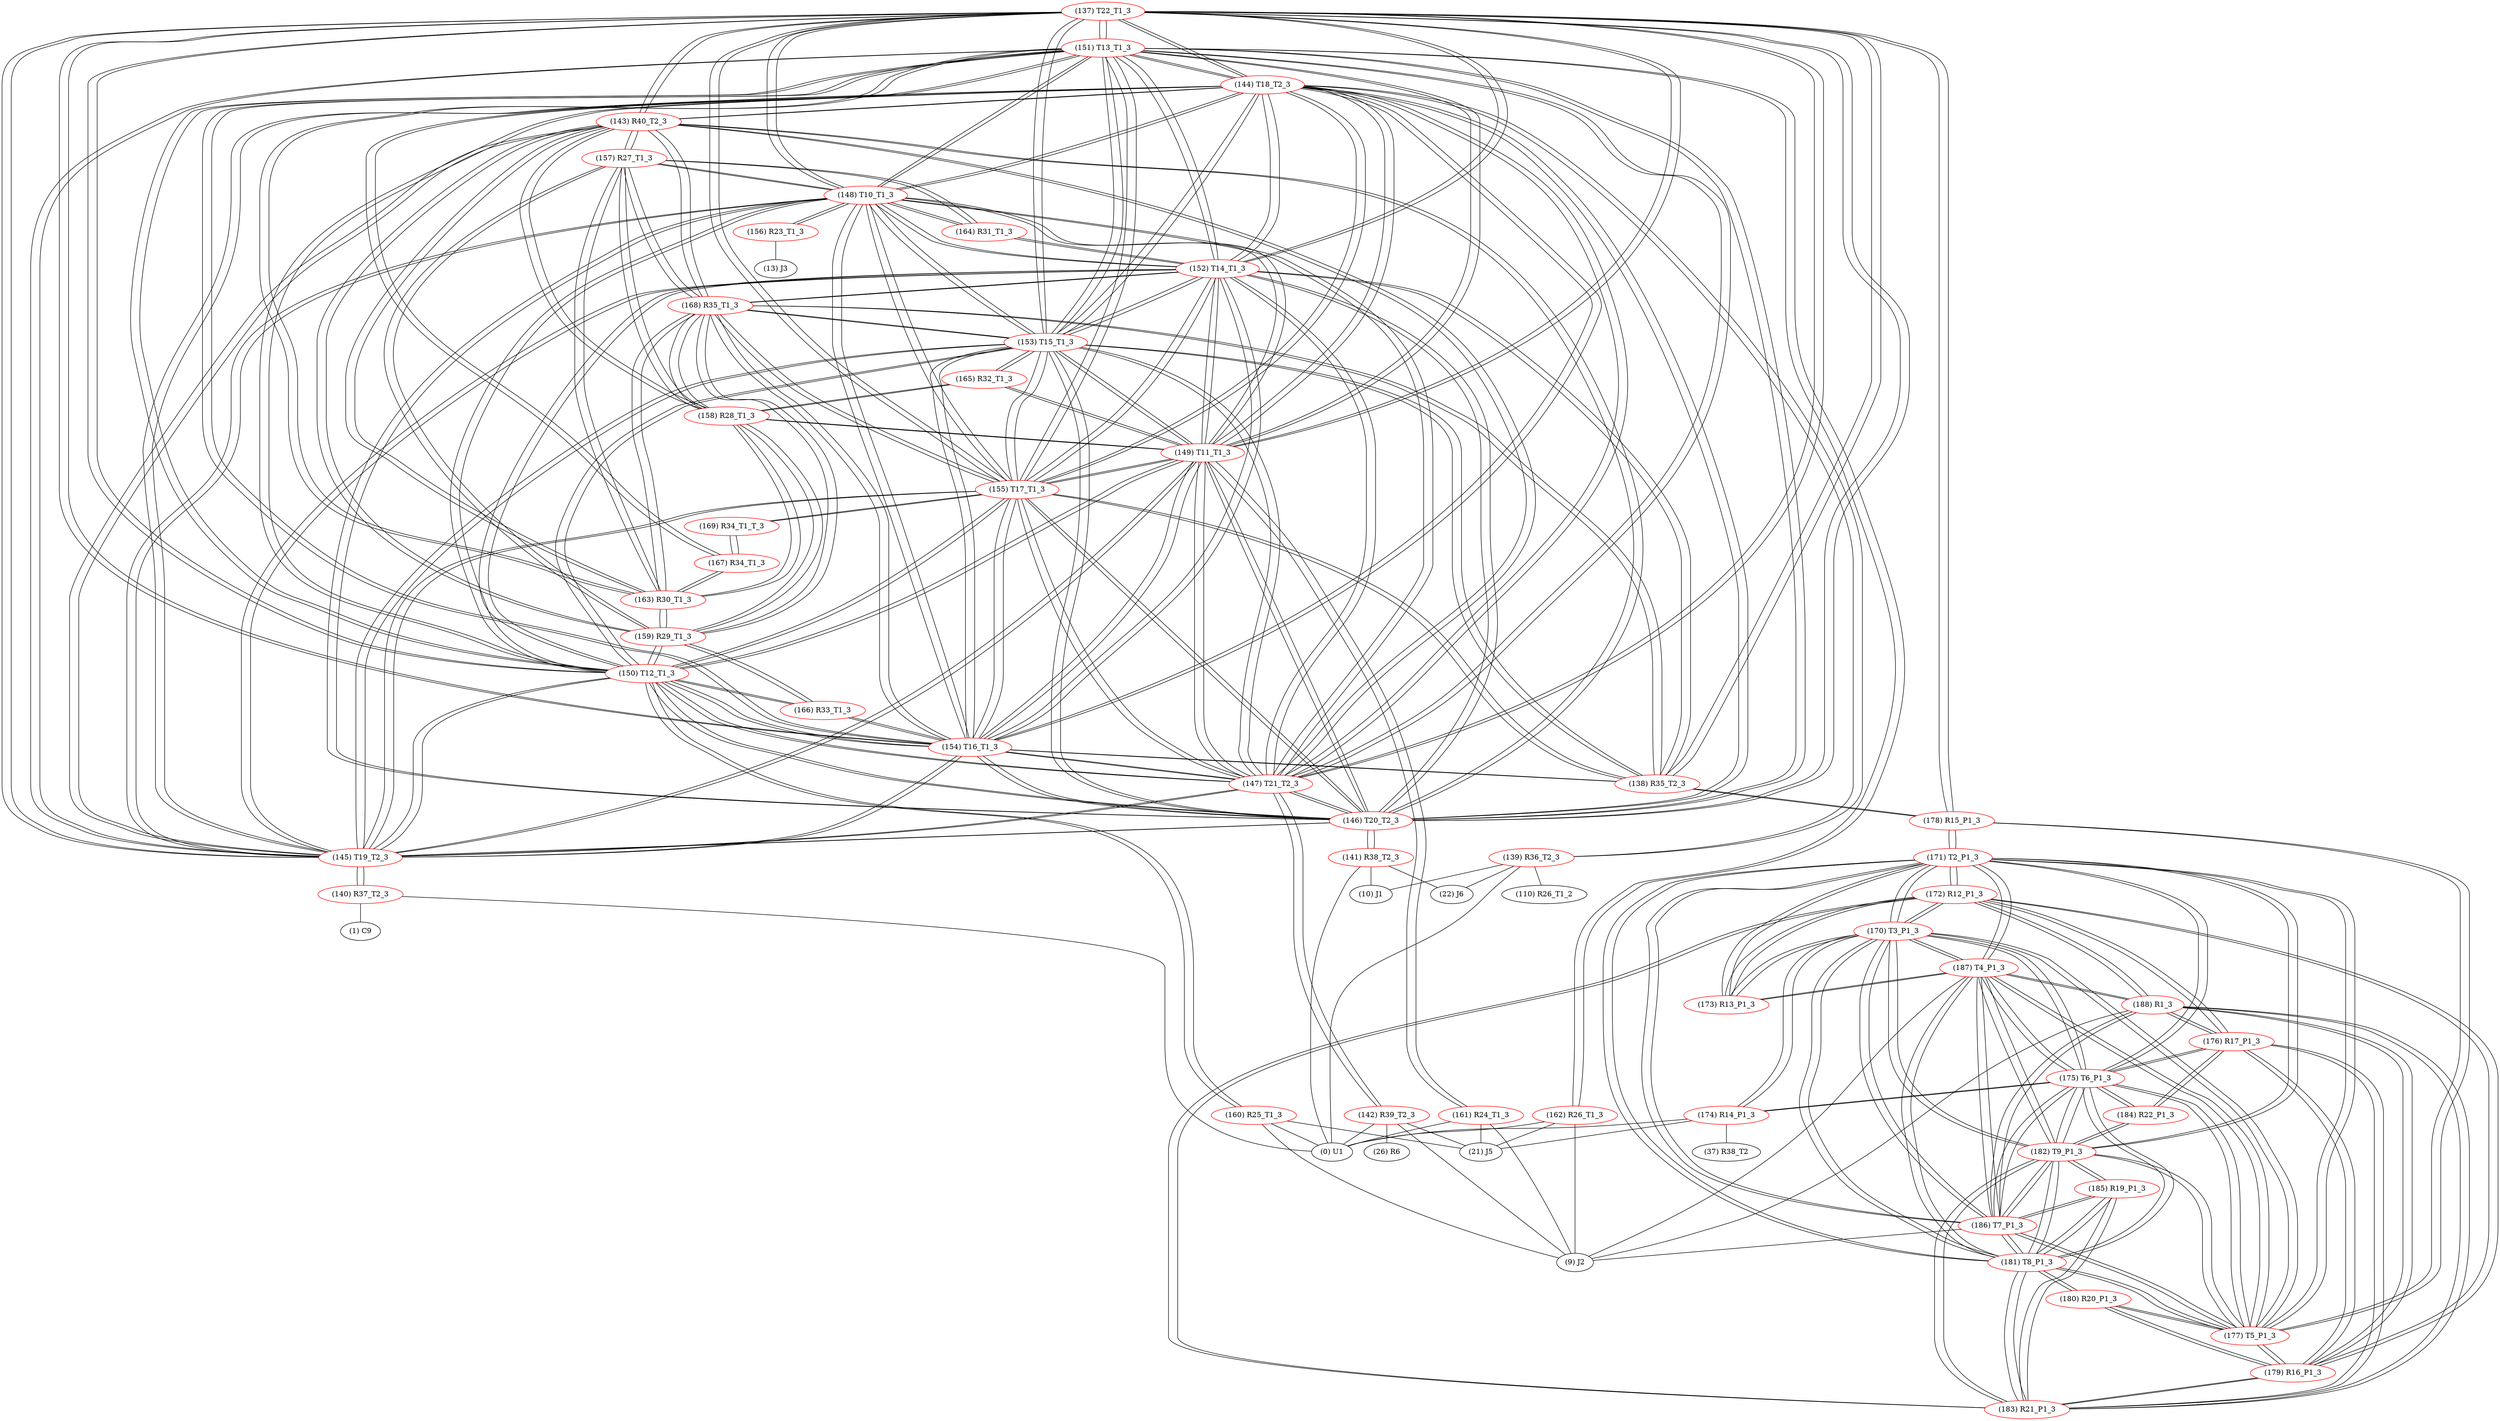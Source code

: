 graph {
	137 [label="(137) T22_T1_3" color=red]
	151 [label="(151) T13_T1_3"]
	144 [label="(144) T18_T2_3"]
	145 [label="(145) T19_T2_3"]
	150 [label="(150) T12_T1_3"]
	153 [label="(153) T15_T1_3"]
	152 [label="(152) T14_T1_3"]
	146 [label="(146) T20_T2_3"]
	147 [label="(147) T21_T2_3"]
	149 [label="(149) T11_T1_3"]
	148 [label="(148) T10_T1_3"]
	154 [label="(154) T16_T1_3"]
	155 [label="(155) T17_T1_3"]
	143 [label="(143) R40_T2_3"]
	178 [label="(178) R15_P1_3"]
	138 [label="(138) R35_T2_3"]
	138 [label="(138) R35_T2_3" color=red]
	153 [label="(153) T15_T1_3"]
	154 [label="(154) T16_T1_3"]
	152 [label="(152) T14_T1_3"]
	155 [label="(155) T17_T1_3"]
	168 [label="(168) R35_T1_3"]
	178 [label="(178) R15_P1_3"]
	137 [label="(137) T22_T1_3"]
	139 [label="(139) R36_T2_3" color=red]
	10 [label="(10) J1"]
	0 [label="(0) U1"]
	22 [label="(22) J6"]
	110 [label="(110) R26_T1_2"]
	144 [label="(144) T18_T2_3"]
	140 [label="(140) R37_T2_3" color=red]
	1 [label="(1) C9"]
	0 [label="(0) U1"]
	145 [label="(145) T19_T2_3"]
	141 [label="(141) R38_T2_3" color=red]
	10 [label="(10) J1"]
	22 [label="(22) J6"]
	0 [label="(0) U1"]
	146 [label="(146) T20_T2_3"]
	142 [label="(142) R39_T2_3" color=red]
	9 [label="(9) J2"]
	0 [label="(0) U1"]
	21 [label="(21) J5"]
	26 [label="(26) R6"]
	147 [label="(147) T21_T2_3"]
	143 [label="(143) R40_T2_3" color=red]
	145 [label="(145) T19_T2_3"]
	146 [label="(146) T20_T2_3"]
	147 [label="(147) T21_T2_3"]
	137 [label="(137) T22_T1_3"]
	144 [label="(144) T18_T2_3"]
	159 [label="(159) R29_T1_3"]
	158 [label="(158) R28_T1_3"]
	163 [label="(163) R30_T1_3"]
	157 [label="(157) R27_T1_3"]
	168 [label="(168) R35_T1_3"]
	144 [label="(144) T18_T2_3" color=red]
	151 [label="(151) T13_T1_3"]
	145 [label="(145) T19_T2_3"]
	150 [label="(150) T12_T1_3"]
	153 [label="(153) T15_T1_3"]
	152 [label="(152) T14_T1_3"]
	146 [label="(146) T20_T2_3"]
	147 [label="(147) T21_T2_3"]
	149 [label="(149) T11_T1_3"]
	148 [label="(148) T10_T1_3"]
	137 [label="(137) T22_T1_3"]
	154 [label="(154) T16_T1_3"]
	155 [label="(155) T17_T1_3"]
	143 [label="(143) R40_T2_3"]
	139 [label="(139) R36_T2_3"]
	145 [label="(145) T19_T2_3" color=red]
	151 [label="(151) T13_T1_3"]
	144 [label="(144) T18_T2_3"]
	150 [label="(150) T12_T1_3"]
	153 [label="(153) T15_T1_3"]
	152 [label="(152) T14_T1_3"]
	146 [label="(146) T20_T2_3"]
	147 [label="(147) T21_T2_3"]
	149 [label="(149) T11_T1_3"]
	148 [label="(148) T10_T1_3"]
	137 [label="(137) T22_T1_3"]
	154 [label="(154) T16_T1_3"]
	155 [label="(155) T17_T1_3"]
	143 [label="(143) R40_T2_3"]
	140 [label="(140) R37_T2_3"]
	146 [label="(146) T20_T2_3" color=red]
	151 [label="(151) T13_T1_3"]
	144 [label="(144) T18_T2_3"]
	145 [label="(145) T19_T2_3"]
	150 [label="(150) T12_T1_3"]
	153 [label="(153) T15_T1_3"]
	152 [label="(152) T14_T1_3"]
	147 [label="(147) T21_T2_3"]
	149 [label="(149) T11_T1_3"]
	148 [label="(148) T10_T1_3"]
	137 [label="(137) T22_T1_3"]
	154 [label="(154) T16_T1_3"]
	155 [label="(155) T17_T1_3"]
	143 [label="(143) R40_T2_3"]
	141 [label="(141) R38_T2_3"]
	147 [label="(147) T21_T2_3" color=red]
	151 [label="(151) T13_T1_3"]
	144 [label="(144) T18_T2_3"]
	145 [label="(145) T19_T2_3"]
	150 [label="(150) T12_T1_3"]
	153 [label="(153) T15_T1_3"]
	152 [label="(152) T14_T1_3"]
	146 [label="(146) T20_T2_3"]
	149 [label="(149) T11_T1_3"]
	148 [label="(148) T10_T1_3"]
	137 [label="(137) T22_T1_3"]
	154 [label="(154) T16_T1_3"]
	155 [label="(155) T17_T1_3"]
	143 [label="(143) R40_T2_3"]
	142 [label="(142) R39_T2_3"]
	148 [label="(148) T10_T1_3" color=red]
	151 [label="(151) T13_T1_3"]
	144 [label="(144) T18_T2_3"]
	145 [label="(145) T19_T2_3"]
	150 [label="(150) T12_T1_3"]
	153 [label="(153) T15_T1_3"]
	152 [label="(152) T14_T1_3"]
	146 [label="(146) T20_T2_3"]
	147 [label="(147) T21_T2_3"]
	149 [label="(149) T11_T1_3"]
	137 [label="(137) T22_T1_3"]
	154 [label="(154) T16_T1_3"]
	155 [label="(155) T17_T1_3"]
	156 [label="(156) R23_T1_3"]
	157 [label="(157) R27_T1_3"]
	164 [label="(164) R31_T1_3"]
	149 [label="(149) T11_T1_3" color=red]
	151 [label="(151) T13_T1_3"]
	144 [label="(144) T18_T2_3"]
	145 [label="(145) T19_T2_3"]
	150 [label="(150) T12_T1_3"]
	153 [label="(153) T15_T1_3"]
	152 [label="(152) T14_T1_3"]
	146 [label="(146) T20_T2_3"]
	147 [label="(147) T21_T2_3"]
	148 [label="(148) T10_T1_3"]
	137 [label="(137) T22_T1_3"]
	154 [label="(154) T16_T1_3"]
	155 [label="(155) T17_T1_3"]
	161 [label="(161) R24_T1_3"]
	165 [label="(165) R32_T1_3"]
	158 [label="(158) R28_T1_3"]
	150 [label="(150) T12_T1_3" color=red]
	151 [label="(151) T13_T1_3"]
	144 [label="(144) T18_T2_3"]
	145 [label="(145) T19_T2_3"]
	153 [label="(153) T15_T1_3"]
	152 [label="(152) T14_T1_3"]
	146 [label="(146) T20_T2_3"]
	147 [label="(147) T21_T2_3"]
	149 [label="(149) T11_T1_3"]
	148 [label="(148) T10_T1_3"]
	137 [label="(137) T22_T1_3"]
	154 [label="(154) T16_T1_3"]
	155 [label="(155) T17_T1_3"]
	166 [label="(166) R33_T1_3"]
	159 [label="(159) R29_T1_3"]
	160 [label="(160) R25_T1_3"]
	151 [label="(151) T13_T1_3" color=red]
	144 [label="(144) T18_T2_3"]
	145 [label="(145) T19_T2_3"]
	150 [label="(150) T12_T1_3"]
	153 [label="(153) T15_T1_3"]
	152 [label="(152) T14_T1_3"]
	146 [label="(146) T20_T2_3"]
	147 [label="(147) T21_T2_3"]
	149 [label="(149) T11_T1_3"]
	148 [label="(148) T10_T1_3"]
	137 [label="(137) T22_T1_3"]
	154 [label="(154) T16_T1_3"]
	155 [label="(155) T17_T1_3"]
	163 [label="(163) R30_T1_3"]
	167 [label="(167) R34_T1_3"]
	162 [label="(162) R26_T1_3"]
	152 [label="(152) T14_T1_3" color=red]
	151 [label="(151) T13_T1_3"]
	144 [label="(144) T18_T2_3"]
	145 [label="(145) T19_T2_3"]
	150 [label="(150) T12_T1_3"]
	153 [label="(153) T15_T1_3"]
	146 [label="(146) T20_T2_3"]
	147 [label="(147) T21_T2_3"]
	149 [label="(149) T11_T1_3"]
	148 [label="(148) T10_T1_3"]
	137 [label="(137) T22_T1_3"]
	154 [label="(154) T16_T1_3"]
	155 [label="(155) T17_T1_3"]
	138 [label="(138) R35_T2_3"]
	168 [label="(168) R35_T1_3"]
	164 [label="(164) R31_T1_3"]
	153 [label="(153) T15_T1_3" color=red]
	151 [label="(151) T13_T1_3"]
	144 [label="(144) T18_T2_3"]
	145 [label="(145) T19_T2_3"]
	150 [label="(150) T12_T1_3"]
	152 [label="(152) T14_T1_3"]
	146 [label="(146) T20_T2_3"]
	147 [label="(147) T21_T2_3"]
	149 [label="(149) T11_T1_3"]
	148 [label="(148) T10_T1_3"]
	137 [label="(137) T22_T1_3"]
	154 [label="(154) T16_T1_3"]
	155 [label="(155) T17_T1_3"]
	138 [label="(138) R35_T2_3"]
	168 [label="(168) R35_T1_3"]
	165 [label="(165) R32_T1_3"]
	154 [label="(154) T16_T1_3" color=red]
	151 [label="(151) T13_T1_3"]
	144 [label="(144) T18_T2_3"]
	145 [label="(145) T19_T2_3"]
	150 [label="(150) T12_T1_3"]
	153 [label="(153) T15_T1_3"]
	152 [label="(152) T14_T1_3"]
	146 [label="(146) T20_T2_3"]
	147 [label="(147) T21_T2_3"]
	149 [label="(149) T11_T1_3"]
	148 [label="(148) T10_T1_3"]
	137 [label="(137) T22_T1_3"]
	155 [label="(155) T17_T1_3"]
	138 [label="(138) R35_T2_3"]
	168 [label="(168) R35_T1_3"]
	166 [label="(166) R33_T1_3"]
	155 [label="(155) T17_T1_3" color=red]
	151 [label="(151) T13_T1_3"]
	144 [label="(144) T18_T2_3"]
	145 [label="(145) T19_T2_3"]
	150 [label="(150) T12_T1_3"]
	153 [label="(153) T15_T1_3"]
	152 [label="(152) T14_T1_3"]
	146 [label="(146) T20_T2_3"]
	147 [label="(147) T21_T2_3"]
	149 [label="(149) T11_T1_3"]
	148 [label="(148) T10_T1_3"]
	137 [label="(137) T22_T1_3"]
	154 [label="(154) T16_T1_3"]
	138 [label="(138) R35_T2_3"]
	168 [label="(168) R35_T1_3"]
	169 [label="(169) R34_T1_T_3"]
	156 [label="(156) R23_T1_3" color=red]
	13 [label="(13) J3"]
	148 [label="(148) T10_T1_3"]
	157 [label="(157) R27_T1_3" color=red]
	143 [label="(143) R40_T2_3"]
	159 [label="(159) R29_T1_3"]
	158 [label="(158) R28_T1_3"]
	163 [label="(163) R30_T1_3"]
	168 [label="(168) R35_T1_3"]
	148 [label="(148) T10_T1_3"]
	164 [label="(164) R31_T1_3"]
	158 [label="(158) R28_T1_3" color=red]
	143 [label="(143) R40_T2_3"]
	159 [label="(159) R29_T1_3"]
	163 [label="(163) R30_T1_3"]
	157 [label="(157) R27_T1_3"]
	168 [label="(168) R35_T1_3"]
	165 [label="(165) R32_T1_3"]
	149 [label="(149) T11_T1_3"]
	159 [label="(159) R29_T1_3" color=red]
	143 [label="(143) R40_T2_3"]
	158 [label="(158) R28_T1_3"]
	163 [label="(163) R30_T1_3"]
	157 [label="(157) R27_T1_3"]
	168 [label="(168) R35_T1_3"]
	166 [label="(166) R33_T1_3"]
	150 [label="(150) T12_T1_3"]
	160 [label="(160) R25_T1_3" color=red]
	9 [label="(9) J2"]
	0 [label="(0) U1"]
	21 [label="(21) J5"]
	150 [label="(150) T12_T1_3"]
	161 [label="(161) R24_T1_3" color=red]
	21 [label="(21) J5"]
	0 [label="(0) U1"]
	9 [label="(9) J2"]
	149 [label="(149) T11_T1_3"]
	162 [label="(162) R26_T1_3" color=red]
	21 [label="(21) J5"]
	9 [label="(9) J2"]
	0 [label="(0) U1"]
	151 [label="(151) T13_T1_3"]
	163 [label="(163) R30_T1_3" color=red]
	143 [label="(143) R40_T2_3"]
	159 [label="(159) R29_T1_3"]
	158 [label="(158) R28_T1_3"]
	157 [label="(157) R27_T1_3"]
	168 [label="(168) R35_T1_3"]
	167 [label="(167) R34_T1_3"]
	151 [label="(151) T13_T1_3"]
	164 [label="(164) R31_T1_3" color=red]
	157 [label="(157) R27_T1_3"]
	148 [label="(148) T10_T1_3"]
	152 [label="(152) T14_T1_3"]
	165 [label="(165) R32_T1_3" color=red]
	153 [label="(153) T15_T1_3"]
	149 [label="(149) T11_T1_3"]
	158 [label="(158) R28_T1_3"]
	166 [label="(166) R33_T1_3" color=red]
	154 [label="(154) T16_T1_3"]
	150 [label="(150) T12_T1_3"]
	159 [label="(159) R29_T1_3"]
	167 [label="(167) R34_T1_3" color=red]
	163 [label="(163) R30_T1_3"]
	151 [label="(151) T13_T1_3"]
	169 [label="(169) R34_T1_T_3"]
	168 [label="(168) R35_T1_3" color=red]
	153 [label="(153) T15_T1_3"]
	154 [label="(154) T16_T1_3"]
	152 [label="(152) T14_T1_3"]
	155 [label="(155) T17_T1_3"]
	138 [label="(138) R35_T2_3"]
	143 [label="(143) R40_T2_3"]
	159 [label="(159) R29_T1_3"]
	158 [label="(158) R28_T1_3"]
	163 [label="(163) R30_T1_3"]
	157 [label="(157) R27_T1_3"]
	169 [label="(169) R34_T1_T_3" color=red]
	155 [label="(155) T17_T1_3"]
	167 [label="(167) R34_T1_3"]
	170 [label="(170) T3_P1_3" color=red]
	187 [label="(187) T4_P1_3"]
	186 [label="(186) T7_P1_3"]
	177 [label="(177) T5_P1_3"]
	182 [label="(182) T9_P1_3"]
	181 [label="(181) T8_P1_3"]
	175 [label="(175) T6_P1_3"]
	171 [label="(171) T2_P1_3"]
	174 [label="(174) R14_P1_3"]
	173 [label="(173) R13_P1_3"]
	172 [label="(172) R12_P1_3"]
	171 [label="(171) T2_P1_3" color=red]
	170 [label="(170) T3_P1_3"]
	187 [label="(187) T4_P1_3"]
	186 [label="(186) T7_P1_3"]
	177 [label="(177) T5_P1_3"]
	182 [label="(182) T9_P1_3"]
	181 [label="(181) T8_P1_3"]
	175 [label="(175) T6_P1_3"]
	173 [label="(173) R13_P1_3"]
	172 [label="(172) R12_P1_3"]
	178 [label="(178) R15_P1_3"]
	172 [label="(172) R12_P1_3" color=red]
	183 [label="(183) R21_P1_3"]
	179 [label="(179) R16_P1_3"]
	176 [label="(176) R17_P1_3"]
	188 [label="(188) R1_3"]
	173 [label="(173) R13_P1_3"]
	170 [label="(170) T3_P1_3"]
	171 [label="(171) T2_P1_3"]
	173 [label="(173) R13_P1_3" color=red]
	187 [label="(187) T4_P1_3"]
	170 [label="(170) T3_P1_3"]
	172 [label="(172) R12_P1_3"]
	171 [label="(171) T2_P1_3"]
	174 [label="(174) R14_P1_3" color=red]
	21 [label="(21) J5"]
	0 [label="(0) U1"]
	37 [label="(37) R38_T2"]
	170 [label="(170) T3_P1_3"]
	175 [label="(175) T6_P1_3"]
	175 [label="(175) T6_P1_3" color=red]
	170 [label="(170) T3_P1_3"]
	187 [label="(187) T4_P1_3"]
	186 [label="(186) T7_P1_3"]
	177 [label="(177) T5_P1_3"]
	182 [label="(182) T9_P1_3"]
	181 [label="(181) T8_P1_3"]
	171 [label="(171) T2_P1_3"]
	174 [label="(174) R14_P1_3"]
	184 [label="(184) R22_P1_3"]
	176 [label="(176) R17_P1_3"]
	176 [label="(176) R17_P1_3" color=red]
	183 [label="(183) R21_P1_3"]
	179 [label="(179) R16_P1_3"]
	172 [label="(172) R12_P1_3"]
	188 [label="(188) R1_3"]
	184 [label="(184) R22_P1_3"]
	175 [label="(175) T6_P1_3"]
	177 [label="(177) T5_P1_3" color=red]
	170 [label="(170) T3_P1_3"]
	187 [label="(187) T4_P1_3"]
	186 [label="(186) T7_P1_3"]
	182 [label="(182) T9_P1_3"]
	181 [label="(181) T8_P1_3"]
	175 [label="(175) T6_P1_3"]
	171 [label="(171) T2_P1_3"]
	178 [label="(178) R15_P1_3"]
	179 [label="(179) R16_P1_3"]
	180 [label="(180) R20_P1_3"]
	178 [label="(178) R15_P1_3" color=red]
	137 [label="(137) T22_T1_3"]
	138 [label="(138) R35_T2_3"]
	171 [label="(171) T2_P1_3"]
	177 [label="(177) T5_P1_3"]
	179 [label="(179) R16_P1_3" color=red]
	183 [label="(183) R21_P1_3"]
	172 [label="(172) R12_P1_3"]
	176 [label="(176) R17_P1_3"]
	188 [label="(188) R1_3"]
	177 [label="(177) T5_P1_3"]
	180 [label="(180) R20_P1_3"]
	180 [label="(180) R20_P1_3" color=red]
	181 [label="(181) T8_P1_3"]
	179 [label="(179) R16_P1_3"]
	177 [label="(177) T5_P1_3"]
	181 [label="(181) T8_P1_3" color=red]
	170 [label="(170) T3_P1_3"]
	187 [label="(187) T4_P1_3"]
	186 [label="(186) T7_P1_3"]
	177 [label="(177) T5_P1_3"]
	182 [label="(182) T9_P1_3"]
	175 [label="(175) T6_P1_3"]
	171 [label="(171) T2_P1_3"]
	183 [label="(183) R21_P1_3"]
	185 [label="(185) R19_P1_3"]
	180 [label="(180) R20_P1_3"]
	182 [label="(182) T9_P1_3" color=red]
	184 [label="(184) R22_P1_3"]
	170 [label="(170) T3_P1_3"]
	187 [label="(187) T4_P1_3"]
	186 [label="(186) T7_P1_3"]
	177 [label="(177) T5_P1_3"]
	181 [label="(181) T8_P1_3"]
	175 [label="(175) T6_P1_3"]
	171 [label="(171) T2_P1_3"]
	183 [label="(183) R21_P1_3"]
	185 [label="(185) R19_P1_3"]
	183 [label="(183) R21_P1_3" color=red]
	179 [label="(179) R16_P1_3"]
	172 [label="(172) R12_P1_3"]
	176 [label="(176) R17_P1_3"]
	188 [label="(188) R1_3"]
	182 [label="(182) T9_P1_3"]
	181 [label="(181) T8_P1_3"]
	185 [label="(185) R19_P1_3"]
	184 [label="(184) R22_P1_3" color=red]
	182 [label="(182) T9_P1_3"]
	175 [label="(175) T6_P1_3"]
	176 [label="(176) R17_P1_3"]
	185 [label="(185) R19_P1_3" color=red]
	182 [label="(182) T9_P1_3"]
	183 [label="(183) R21_P1_3"]
	181 [label="(181) T8_P1_3"]
	186 [label="(186) T7_P1_3"]
	186 [label="(186) T7_P1_3" color=red]
	170 [label="(170) T3_P1_3"]
	187 [label="(187) T4_P1_3"]
	177 [label="(177) T5_P1_3"]
	182 [label="(182) T9_P1_3"]
	181 [label="(181) T8_P1_3"]
	175 [label="(175) T6_P1_3"]
	171 [label="(171) T2_P1_3"]
	188 [label="(188) R1_3"]
	9 [label="(9) J2"]
	185 [label="(185) R19_P1_3"]
	187 [label="(187) T4_P1_3" color=red]
	170 [label="(170) T3_P1_3"]
	186 [label="(186) T7_P1_3"]
	177 [label="(177) T5_P1_3"]
	182 [label="(182) T9_P1_3"]
	181 [label="(181) T8_P1_3"]
	175 [label="(175) T6_P1_3"]
	171 [label="(171) T2_P1_3"]
	173 [label="(173) R13_P1_3"]
	188 [label="(188) R1_3"]
	9 [label="(9) J2"]
	188 [label="(188) R1_3" color=red]
	187 [label="(187) T4_P1_3"]
	186 [label="(186) T7_P1_3"]
	9 [label="(9) J2"]
	183 [label="(183) R21_P1_3"]
	179 [label="(179) R16_P1_3"]
	172 [label="(172) R12_P1_3"]
	176 [label="(176) R17_P1_3"]
	137 -- 151
	137 -- 144
	137 -- 145
	137 -- 150
	137 -- 153
	137 -- 152
	137 -- 146
	137 -- 147
	137 -- 149
	137 -- 148
	137 -- 154
	137 -- 155
	137 -- 143
	137 -- 178
	137 -- 138
	138 -- 153
	138 -- 154
	138 -- 152
	138 -- 155
	138 -- 168
	138 -- 178
	138 -- 137
	139 -- 10
	139 -- 0
	139 -- 22
	139 -- 110
	139 -- 144
	140 -- 1
	140 -- 0
	140 -- 145
	141 -- 10
	141 -- 22
	141 -- 0
	141 -- 146
	142 -- 9
	142 -- 0
	142 -- 21
	142 -- 26
	142 -- 147
	143 -- 145
	143 -- 146
	143 -- 147
	143 -- 137
	143 -- 144
	143 -- 159
	143 -- 158
	143 -- 163
	143 -- 157
	143 -- 168
	144 -- 151
	144 -- 145
	144 -- 150
	144 -- 153
	144 -- 152
	144 -- 146
	144 -- 147
	144 -- 149
	144 -- 148
	144 -- 137
	144 -- 154
	144 -- 155
	144 -- 143
	144 -- 139
	145 -- 151
	145 -- 144
	145 -- 150
	145 -- 153
	145 -- 152
	145 -- 146
	145 -- 147
	145 -- 149
	145 -- 148
	145 -- 137
	145 -- 154
	145 -- 155
	145 -- 143
	145 -- 140
	146 -- 151
	146 -- 144
	146 -- 145
	146 -- 150
	146 -- 153
	146 -- 152
	146 -- 147
	146 -- 149
	146 -- 148
	146 -- 137
	146 -- 154
	146 -- 155
	146 -- 143
	146 -- 141
	147 -- 151
	147 -- 144
	147 -- 145
	147 -- 150
	147 -- 153
	147 -- 152
	147 -- 146
	147 -- 149
	147 -- 148
	147 -- 137
	147 -- 154
	147 -- 155
	147 -- 143
	147 -- 142
	148 -- 151
	148 -- 144
	148 -- 145
	148 -- 150
	148 -- 153
	148 -- 152
	148 -- 146
	148 -- 147
	148 -- 149
	148 -- 137
	148 -- 154
	148 -- 155
	148 -- 156
	148 -- 157
	148 -- 164
	149 -- 151
	149 -- 144
	149 -- 145
	149 -- 150
	149 -- 153
	149 -- 152
	149 -- 146
	149 -- 147
	149 -- 148
	149 -- 137
	149 -- 154
	149 -- 155
	149 -- 161
	149 -- 165
	149 -- 158
	150 -- 151
	150 -- 144
	150 -- 145
	150 -- 153
	150 -- 152
	150 -- 146
	150 -- 147
	150 -- 149
	150 -- 148
	150 -- 137
	150 -- 154
	150 -- 155
	150 -- 166
	150 -- 159
	150 -- 160
	151 -- 144
	151 -- 145
	151 -- 150
	151 -- 153
	151 -- 152
	151 -- 146
	151 -- 147
	151 -- 149
	151 -- 148
	151 -- 137
	151 -- 154
	151 -- 155
	151 -- 163
	151 -- 167
	151 -- 162
	152 -- 151
	152 -- 144
	152 -- 145
	152 -- 150
	152 -- 153
	152 -- 146
	152 -- 147
	152 -- 149
	152 -- 148
	152 -- 137
	152 -- 154
	152 -- 155
	152 -- 138
	152 -- 168
	152 -- 164
	153 -- 151
	153 -- 144
	153 -- 145
	153 -- 150
	153 -- 152
	153 -- 146
	153 -- 147
	153 -- 149
	153 -- 148
	153 -- 137
	153 -- 154
	153 -- 155
	153 -- 138
	153 -- 168
	153 -- 165
	154 -- 151
	154 -- 144
	154 -- 145
	154 -- 150
	154 -- 153
	154 -- 152
	154 -- 146
	154 -- 147
	154 -- 149
	154 -- 148
	154 -- 137
	154 -- 155
	154 -- 138
	154 -- 168
	154 -- 166
	155 -- 151
	155 -- 144
	155 -- 145
	155 -- 150
	155 -- 153
	155 -- 152
	155 -- 146
	155 -- 147
	155 -- 149
	155 -- 148
	155 -- 137
	155 -- 154
	155 -- 138
	155 -- 168
	155 -- 169
	156 -- 13
	156 -- 148
	157 -- 143
	157 -- 159
	157 -- 158
	157 -- 163
	157 -- 168
	157 -- 148
	157 -- 164
	158 -- 143
	158 -- 159
	158 -- 163
	158 -- 157
	158 -- 168
	158 -- 165
	158 -- 149
	159 -- 143
	159 -- 158
	159 -- 163
	159 -- 157
	159 -- 168
	159 -- 166
	159 -- 150
	160 -- 9
	160 -- 0
	160 -- 21
	160 -- 150
	161 -- 21
	161 -- 0
	161 -- 9
	161 -- 149
	162 -- 21
	162 -- 9
	162 -- 0
	162 -- 151
	163 -- 143
	163 -- 159
	163 -- 158
	163 -- 157
	163 -- 168
	163 -- 167
	163 -- 151
	164 -- 157
	164 -- 148
	164 -- 152
	165 -- 153
	165 -- 149
	165 -- 158
	166 -- 154
	166 -- 150
	166 -- 159
	167 -- 163
	167 -- 151
	167 -- 169
	168 -- 153
	168 -- 154
	168 -- 152
	168 -- 155
	168 -- 138
	168 -- 143
	168 -- 159
	168 -- 158
	168 -- 163
	168 -- 157
	169 -- 155
	169 -- 167
	170 -- 187
	170 -- 186
	170 -- 177
	170 -- 182
	170 -- 181
	170 -- 175
	170 -- 171
	170 -- 174
	170 -- 173
	170 -- 172
	171 -- 170
	171 -- 187
	171 -- 186
	171 -- 177
	171 -- 182
	171 -- 181
	171 -- 175
	171 -- 173
	171 -- 172
	171 -- 178
	172 -- 183
	172 -- 179
	172 -- 176
	172 -- 188
	172 -- 173
	172 -- 170
	172 -- 171
	173 -- 187
	173 -- 170
	173 -- 172
	173 -- 171
	174 -- 21
	174 -- 0
	174 -- 37
	174 -- 170
	174 -- 175
	175 -- 170
	175 -- 187
	175 -- 186
	175 -- 177
	175 -- 182
	175 -- 181
	175 -- 171
	175 -- 174
	175 -- 184
	175 -- 176
	176 -- 183
	176 -- 179
	176 -- 172
	176 -- 188
	176 -- 184
	176 -- 175
	177 -- 170
	177 -- 187
	177 -- 186
	177 -- 182
	177 -- 181
	177 -- 175
	177 -- 171
	177 -- 178
	177 -- 179
	177 -- 180
	178 -- 137
	178 -- 138
	178 -- 171
	178 -- 177
	179 -- 183
	179 -- 172
	179 -- 176
	179 -- 188
	179 -- 177
	179 -- 180
	180 -- 181
	180 -- 179
	180 -- 177
	181 -- 170
	181 -- 187
	181 -- 186
	181 -- 177
	181 -- 182
	181 -- 175
	181 -- 171
	181 -- 183
	181 -- 185
	181 -- 180
	182 -- 184
	182 -- 170
	182 -- 187
	182 -- 186
	182 -- 177
	182 -- 181
	182 -- 175
	182 -- 171
	182 -- 183
	182 -- 185
	183 -- 179
	183 -- 172
	183 -- 176
	183 -- 188
	183 -- 182
	183 -- 181
	183 -- 185
	184 -- 182
	184 -- 175
	184 -- 176
	185 -- 182
	185 -- 183
	185 -- 181
	185 -- 186
	186 -- 170
	186 -- 187
	186 -- 177
	186 -- 182
	186 -- 181
	186 -- 175
	186 -- 171
	186 -- 188
	186 -- 9
	186 -- 185
	187 -- 170
	187 -- 186
	187 -- 177
	187 -- 182
	187 -- 181
	187 -- 175
	187 -- 171
	187 -- 173
	187 -- 188
	187 -- 9
	188 -- 187
	188 -- 186
	188 -- 9
	188 -- 183
	188 -- 179
	188 -- 172
	188 -- 176
}